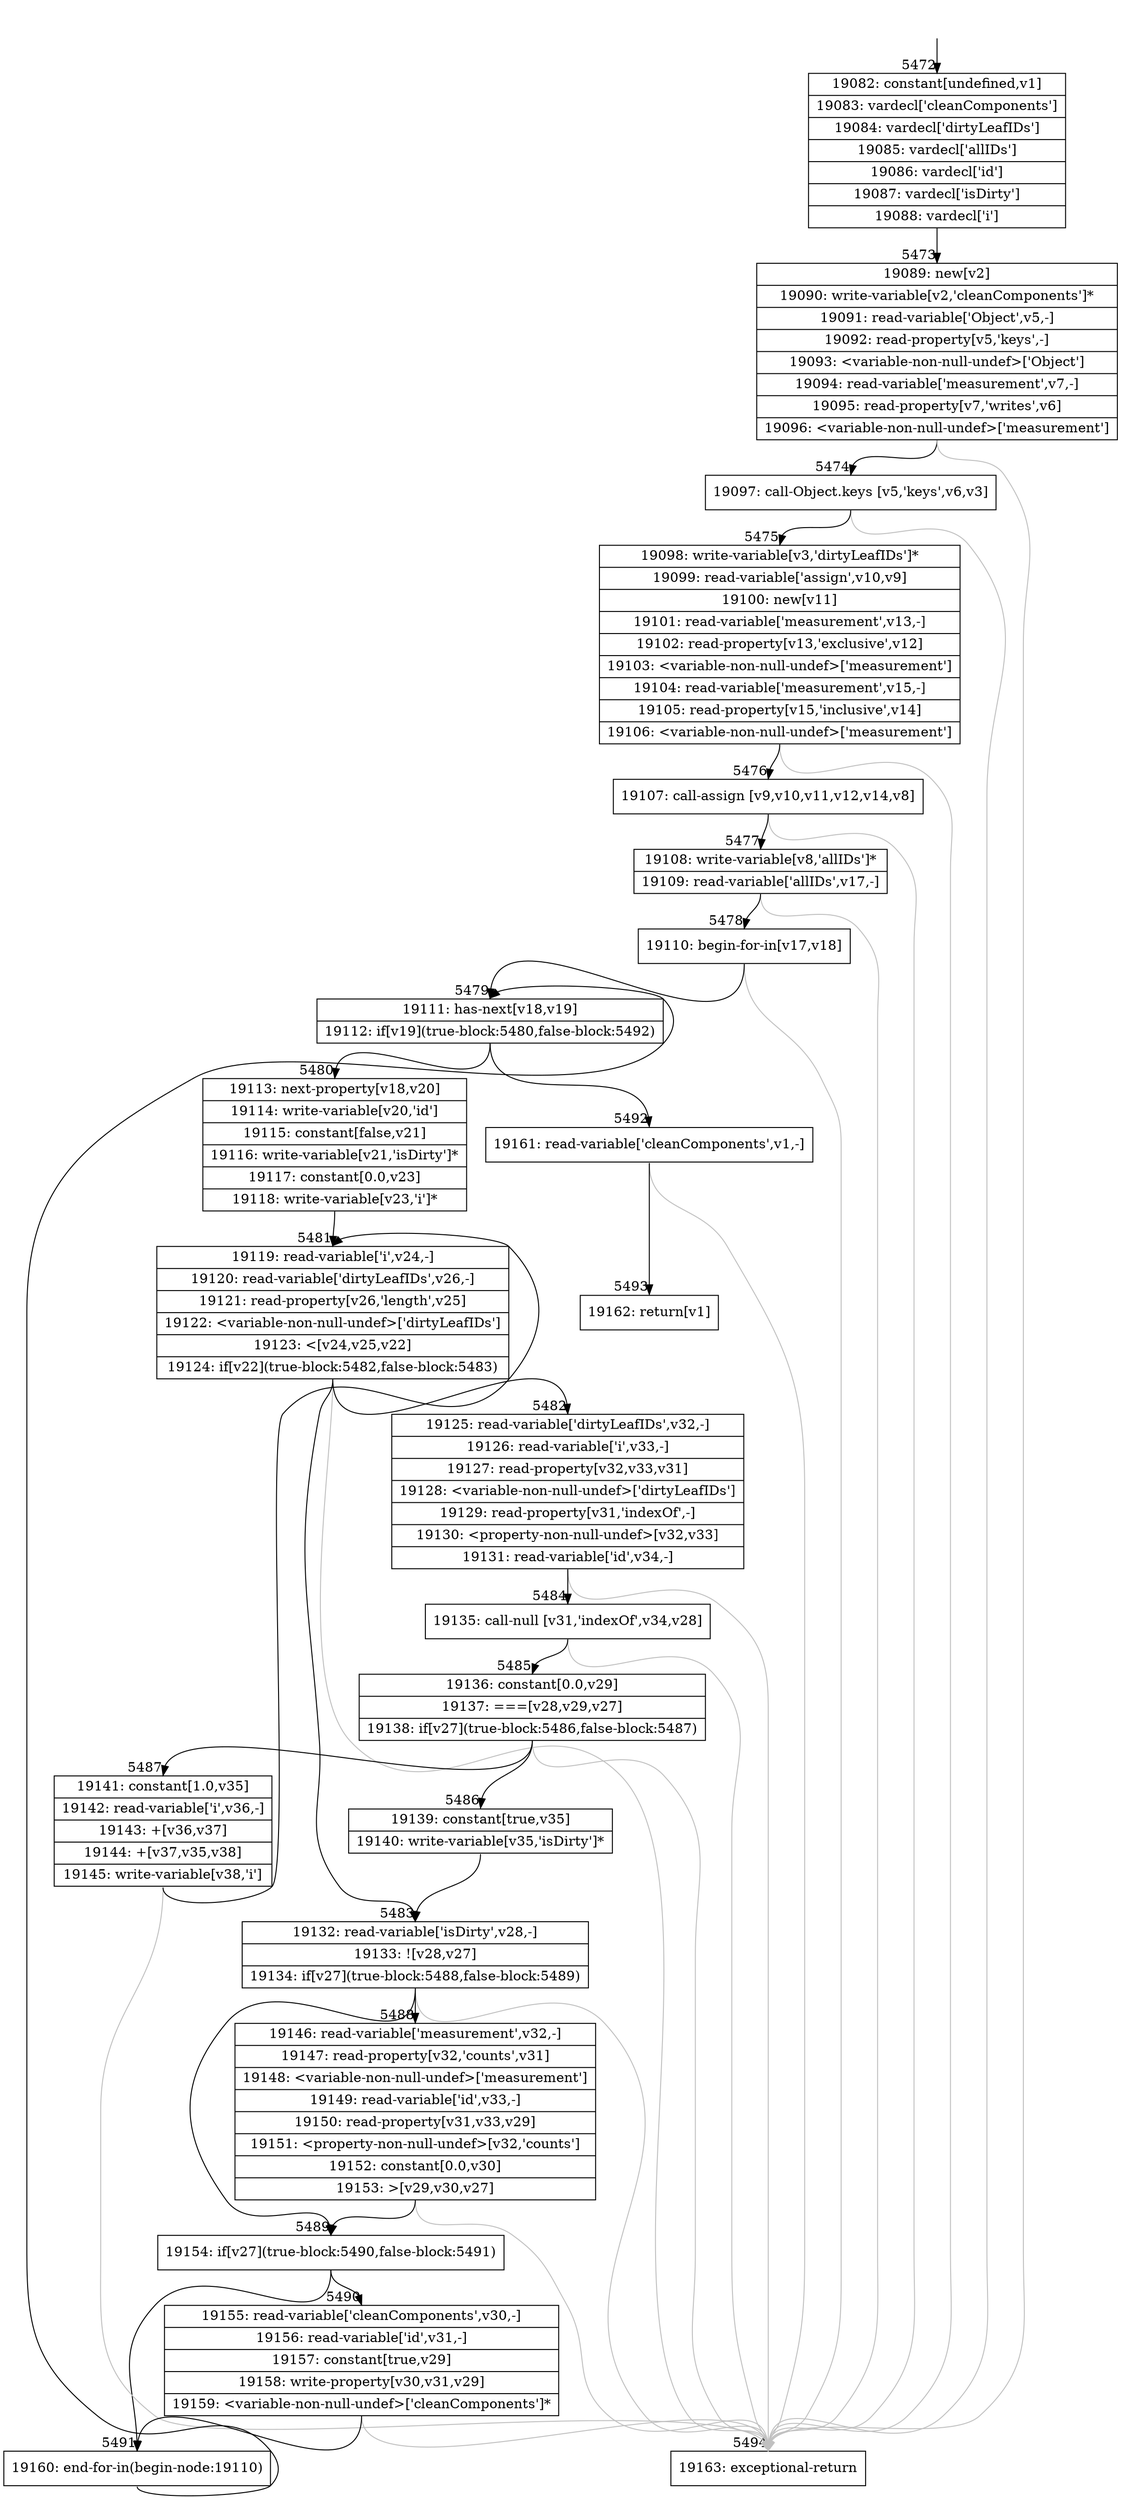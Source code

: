 digraph {
rankdir="TD"
BB_entry369[shape=none,label=""];
BB_entry369 -> BB5472 [tailport=s, headport=n, headlabel="    5472"]
BB5472 [shape=record label="{19082: constant[undefined,v1]|19083: vardecl['cleanComponents']|19084: vardecl['dirtyLeafIDs']|19085: vardecl['allIDs']|19086: vardecl['id']|19087: vardecl['isDirty']|19088: vardecl['i']}" ] 
BB5472 -> BB5473 [tailport=s, headport=n, headlabel="      5473"]
BB5473 [shape=record label="{19089: new[v2]|19090: write-variable[v2,'cleanComponents']*|19091: read-variable['Object',v5,-]|19092: read-property[v5,'keys',-]|19093: \<variable-non-null-undef\>['Object']|19094: read-variable['measurement',v7,-]|19095: read-property[v7,'writes',v6]|19096: \<variable-non-null-undef\>['measurement']}" ] 
BB5473 -> BB5474 [tailport=s, headport=n, headlabel="      5474"]
BB5473 -> BB5494 [tailport=s, headport=n, color=gray, headlabel="      5494"]
BB5474 [shape=record label="{19097: call-Object.keys [v5,'keys',v6,v3]}" ] 
BB5474 -> BB5475 [tailport=s, headport=n, headlabel="      5475"]
BB5474 -> BB5494 [tailport=s, headport=n, color=gray]
BB5475 [shape=record label="{19098: write-variable[v3,'dirtyLeafIDs']*|19099: read-variable['assign',v10,v9]|19100: new[v11]|19101: read-variable['measurement',v13,-]|19102: read-property[v13,'exclusive',v12]|19103: \<variable-non-null-undef\>['measurement']|19104: read-variable['measurement',v15,-]|19105: read-property[v15,'inclusive',v14]|19106: \<variable-non-null-undef\>['measurement']}" ] 
BB5475 -> BB5476 [tailport=s, headport=n, headlabel="      5476"]
BB5475 -> BB5494 [tailport=s, headport=n, color=gray]
BB5476 [shape=record label="{19107: call-assign [v9,v10,v11,v12,v14,v8]}" ] 
BB5476 -> BB5477 [tailport=s, headport=n, headlabel="      5477"]
BB5476 -> BB5494 [tailport=s, headport=n, color=gray]
BB5477 [shape=record label="{19108: write-variable[v8,'allIDs']*|19109: read-variable['allIDs',v17,-]}" ] 
BB5477 -> BB5478 [tailport=s, headport=n, headlabel="      5478"]
BB5477 -> BB5494 [tailport=s, headport=n, color=gray]
BB5478 [shape=record label="{19110: begin-for-in[v17,v18]}" ] 
BB5478 -> BB5479 [tailport=s, headport=n, headlabel="      5479"]
BB5478 -> BB5494 [tailport=s, headport=n, color=gray]
BB5479 [shape=record label="{19111: has-next[v18,v19]|19112: if[v19](true-block:5480,false-block:5492)}" ] 
BB5479 -> BB5480 [tailport=s, headport=n, headlabel="      5480"]
BB5479 -> BB5492 [tailport=s, headport=n, headlabel="      5492"]
BB5480 [shape=record label="{19113: next-property[v18,v20]|19114: write-variable[v20,'id']|19115: constant[false,v21]|19116: write-variable[v21,'isDirty']*|19117: constant[0.0,v23]|19118: write-variable[v23,'i']*}" ] 
BB5480 -> BB5481 [tailport=s, headport=n, headlabel="      5481"]
BB5481 [shape=record label="{19119: read-variable['i',v24,-]|19120: read-variable['dirtyLeafIDs',v26,-]|19121: read-property[v26,'length',v25]|19122: \<variable-non-null-undef\>['dirtyLeafIDs']|19123: \<[v24,v25,v22]|19124: if[v22](true-block:5482,false-block:5483)}" ] 
BB5481 -> BB5482 [tailport=s, headport=n, headlabel="      5482"]
BB5481 -> BB5483 [tailport=s, headport=n, headlabel="      5483"]
BB5481 -> BB5494 [tailport=s, headport=n, color=gray]
BB5482 [shape=record label="{19125: read-variable['dirtyLeafIDs',v32,-]|19126: read-variable['i',v33,-]|19127: read-property[v32,v33,v31]|19128: \<variable-non-null-undef\>['dirtyLeafIDs']|19129: read-property[v31,'indexOf',-]|19130: \<property-non-null-undef\>[v32,v33]|19131: read-variable['id',v34,-]}" ] 
BB5482 -> BB5484 [tailport=s, headport=n, headlabel="      5484"]
BB5482 -> BB5494 [tailport=s, headport=n, color=gray]
BB5483 [shape=record label="{19132: read-variable['isDirty',v28,-]|19133: ![v28,v27]|19134: if[v27](true-block:5488,false-block:5489)}" ] 
BB5483 -> BB5489 [tailport=s, headport=n, headlabel="      5489"]
BB5483 -> BB5488 [tailport=s, headport=n, headlabel="      5488"]
BB5483 -> BB5494 [tailport=s, headport=n, color=gray]
BB5484 [shape=record label="{19135: call-null [v31,'indexOf',v34,v28]}" ] 
BB5484 -> BB5485 [tailport=s, headport=n, headlabel="      5485"]
BB5484 -> BB5494 [tailport=s, headport=n, color=gray]
BB5485 [shape=record label="{19136: constant[0.0,v29]|19137: ===[v28,v29,v27]|19138: if[v27](true-block:5486,false-block:5487)}" ] 
BB5485 -> BB5486 [tailport=s, headport=n, headlabel="      5486"]
BB5485 -> BB5487 [tailport=s, headport=n, headlabel="      5487"]
BB5485 -> BB5494 [tailport=s, headport=n, color=gray]
BB5486 [shape=record label="{19139: constant[true,v35]|19140: write-variable[v35,'isDirty']*}" ] 
BB5486 -> BB5483 [tailport=s, headport=n]
BB5487 [shape=record label="{19141: constant[1.0,v35]|19142: read-variable['i',v36,-]|19143: +[v36,v37]|19144: +[v37,v35,v38]|19145: write-variable[v38,'i']}" ] 
BB5487 -> BB5481 [tailport=s, headport=n]
BB5487 -> BB5494 [tailport=s, headport=n, color=gray]
BB5488 [shape=record label="{19146: read-variable['measurement',v32,-]|19147: read-property[v32,'counts',v31]|19148: \<variable-non-null-undef\>['measurement']|19149: read-variable['id',v33,-]|19150: read-property[v31,v33,v29]|19151: \<property-non-null-undef\>[v32,'counts']|19152: constant[0.0,v30]|19153: \>[v29,v30,v27]}" ] 
BB5488 -> BB5489 [tailport=s, headport=n]
BB5488 -> BB5494 [tailport=s, headport=n, color=gray]
BB5489 [shape=record label="{19154: if[v27](true-block:5490,false-block:5491)}" ] 
BB5489 -> BB5490 [tailport=s, headport=n, headlabel="      5490"]
BB5489 -> BB5491 [tailport=s, headport=n, headlabel="      5491"]
BB5490 [shape=record label="{19155: read-variable['cleanComponents',v30,-]|19156: read-variable['id',v31,-]|19157: constant[true,v29]|19158: write-property[v30,v31,v29]|19159: \<variable-non-null-undef\>['cleanComponents']*}" ] 
BB5490 -> BB5491 [tailport=s, headport=n]
BB5490 -> BB5494 [tailport=s, headport=n, color=gray]
BB5491 [shape=record label="{19160: end-for-in(begin-node:19110)}" ] 
BB5491 -> BB5479 [tailport=s, headport=n]
BB5492 [shape=record label="{19161: read-variable['cleanComponents',v1,-]}" ] 
BB5492 -> BB5493 [tailport=s, headport=n, headlabel="      5493"]
BB5492 -> BB5494 [tailport=s, headport=n, color=gray]
BB5493 [shape=record label="{19162: return[v1]}" ] 
BB5494 [shape=record label="{19163: exceptional-return}" ] 
//#$~ 9787
}
